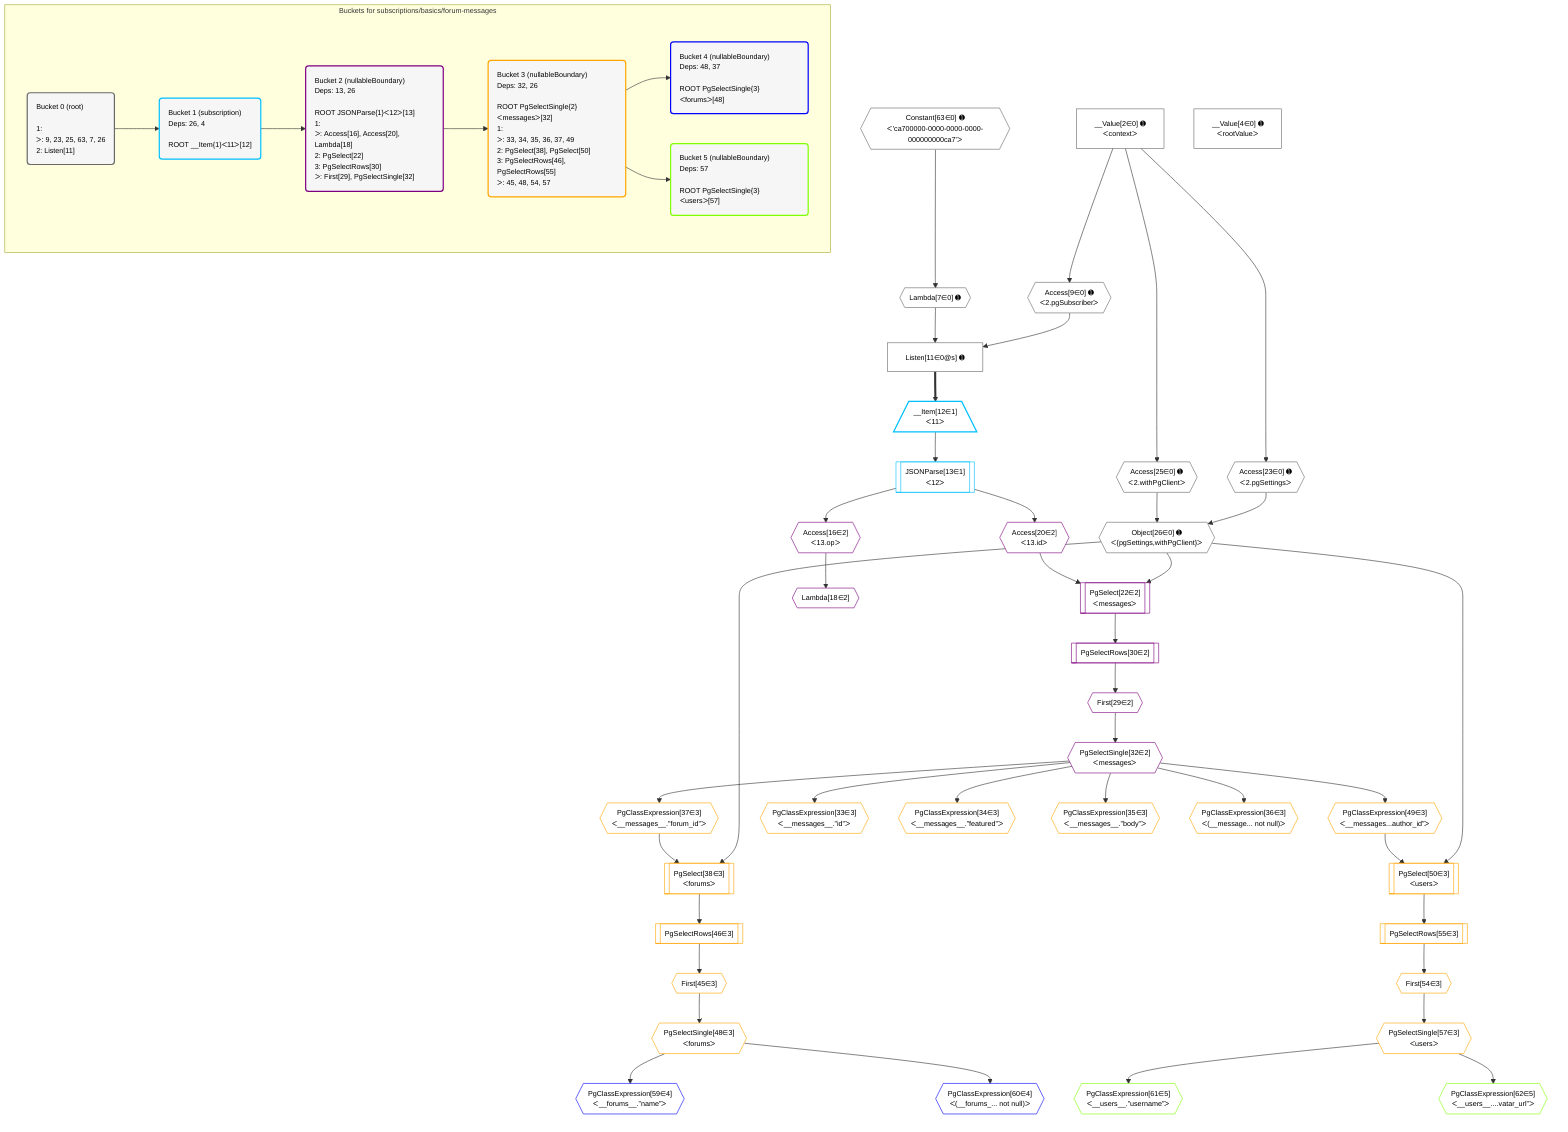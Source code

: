 %%{init: {'themeVariables': { 'fontSize': '12px'}}}%%
graph TD
    classDef path fill:#eee,stroke:#000,color:#000
    classDef plan fill:#fff,stroke-width:1px,color:#000
    classDef itemplan fill:#fff,stroke-width:2px,color:#000
    classDef unbatchedplan fill:#dff,stroke-width:1px,color:#000
    classDef sideeffectplan fill:#fcc,stroke-width:2px,color:#000
    classDef bucket fill:#f6f6f6,color:#000,stroke-width:2px,text-align:left

    subgraph "Buckets for subscriptions/basics/forum-messages"
    Bucket0("Bucket 0 (root)<br /><br />1: <br />ᐳ: 9, 23, 25, 63, 7, 26<br />2: Listen[11]"):::bucket
    Bucket1("Bucket 1 (subscription)<br />Deps: 26, 4<br /><br />ROOT __Item{1}ᐸ11ᐳ[12]"):::bucket
    Bucket2("Bucket 2 (nullableBoundary)<br />Deps: 13, 26<br /><br />ROOT JSONParse{1}ᐸ12ᐳ[13]<br />1: <br />ᐳ: Access[16], Access[20], Lambda[18]<br />2: PgSelect[22]<br />3: PgSelectRows[30]<br />ᐳ: First[29], PgSelectSingle[32]"):::bucket
    Bucket3("Bucket 3 (nullableBoundary)<br />Deps: 32, 26<br /><br />ROOT PgSelectSingle{2}ᐸmessagesᐳ[32]<br />1: <br />ᐳ: 33, 34, 35, 36, 37, 49<br />2: PgSelect[38], PgSelect[50]<br />3: PgSelectRows[46], PgSelectRows[55]<br />ᐳ: 45, 48, 54, 57"):::bucket
    Bucket4("Bucket 4 (nullableBoundary)<br />Deps: 48, 37<br /><br />ROOT PgSelectSingle{3}ᐸforumsᐳ[48]"):::bucket
    Bucket5("Bucket 5 (nullableBoundary)<br />Deps: 57<br /><br />ROOT PgSelectSingle{3}ᐸusersᐳ[57]"):::bucket
    end
    Bucket0 --> Bucket1
    Bucket1 --> Bucket2
    Bucket2 --> Bucket3
    Bucket3 --> Bucket4 & Bucket5

    %% plan dependencies
    Listen11["Listen[11∈0@s] ➊"]:::plan
    Access9{{"Access[9∈0] ➊<br />ᐸ2.pgSubscriberᐳ"}}:::plan
    Lambda7{{"Lambda[7∈0] ➊"}}:::plan
    Access9 & Lambda7 --> Listen11
    Object26{{"Object[26∈0] ➊<br />ᐸ{pgSettings,withPgClient}ᐳ"}}:::plan
    Access23{{"Access[23∈0] ➊<br />ᐸ2.pgSettingsᐳ"}}:::plan
    Access25{{"Access[25∈0] ➊<br />ᐸ2.withPgClientᐳ"}}:::plan
    Access23 & Access25 --> Object26
    Constant63{{"Constant[63∈0] ➊<br />ᐸ'ca700000-0000-0000-0000-000000000ca7'ᐳ"}}:::plan
    Constant63 --> Lambda7
    __Value2["__Value[2∈0] ➊<br />ᐸcontextᐳ"]:::plan
    __Value2 --> Access9
    __Value2 --> Access23
    __Value2 --> Access25
    __Value4["__Value[4∈0] ➊<br />ᐸrootValueᐳ"]:::plan
    __Item12[/"__Item[12∈1]<br />ᐸ11ᐳ"\]:::itemplan
    Listen11 ==> __Item12
    JSONParse13[["JSONParse[13∈1]<br />ᐸ12ᐳ"]]:::plan
    __Item12 --> JSONParse13
    PgSelect22[["PgSelect[22∈2]<br />ᐸmessagesᐳ"]]:::plan
    Access20{{"Access[20∈2]<br />ᐸ13.idᐳ"}}:::plan
    Object26 & Access20 --> PgSelect22
    Access16{{"Access[16∈2]<br />ᐸ13.opᐳ"}}:::plan
    JSONParse13 --> Access16
    Lambda18{{"Lambda[18∈2]"}}:::plan
    Access16 --> Lambda18
    JSONParse13 --> Access20
    First29{{"First[29∈2]"}}:::plan
    PgSelectRows30[["PgSelectRows[30∈2]"]]:::plan
    PgSelectRows30 --> First29
    PgSelect22 --> PgSelectRows30
    PgSelectSingle32{{"PgSelectSingle[32∈2]<br />ᐸmessagesᐳ"}}:::plan
    First29 --> PgSelectSingle32
    PgSelect38[["PgSelect[38∈3]<br />ᐸforumsᐳ"]]:::plan
    PgClassExpression37{{"PgClassExpression[37∈3]<br />ᐸ__messages__.”forum_id”ᐳ"}}:::plan
    Object26 & PgClassExpression37 --> PgSelect38
    PgSelect50[["PgSelect[50∈3]<br />ᐸusersᐳ"]]:::plan
    PgClassExpression49{{"PgClassExpression[49∈3]<br />ᐸ__messages...author_id”ᐳ"}}:::plan
    Object26 & PgClassExpression49 --> PgSelect50
    PgClassExpression33{{"PgClassExpression[33∈3]<br />ᐸ__messages__.”id”ᐳ"}}:::plan
    PgSelectSingle32 --> PgClassExpression33
    PgClassExpression34{{"PgClassExpression[34∈3]<br />ᐸ__messages__.”featured”ᐳ"}}:::plan
    PgSelectSingle32 --> PgClassExpression34
    PgClassExpression35{{"PgClassExpression[35∈3]<br />ᐸ__messages__.”body”ᐳ"}}:::plan
    PgSelectSingle32 --> PgClassExpression35
    PgClassExpression36{{"PgClassExpression[36∈3]<br />ᐸ(__message... not null)ᐳ"}}:::plan
    PgSelectSingle32 --> PgClassExpression36
    PgSelectSingle32 --> PgClassExpression37
    First45{{"First[45∈3]"}}:::plan
    PgSelectRows46[["PgSelectRows[46∈3]"]]:::plan
    PgSelectRows46 --> First45
    PgSelect38 --> PgSelectRows46
    PgSelectSingle48{{"PgSelectSingle[48∈3]<br />ᐸforumsᐳ"}}:::plan
    First45 --> PgSelectSingle48
    PgSelectSingle32 --> PgClassExpression49
    First54{{"First[54∈3]"}}:::plan
    PgSelectRows55[["PgSelectRows[55∈3]"]]:::plan
    PgSelectRows55 --> First54
    PgSelect50 --> PgSelectRows55
    PgSelectSingle57{{"PgSelectSingle[57∈3]<br />ᐸusersᐳ"}}:::plan
    First54 --> PgSelectSingle57
    PgClassExpression59{{"PgClassExpression[59∈4]<br />ᐸ__forums__.”name”ᐳ"}}:::plan
    PgSelectSingle48 --> PgClassExpression59
    PgClassExpression60{{"PgClassExpression[60∈4]<br />ᐸ(__forums_... not null)ᐳ"}}:::plan
    PgSelectSingle48 --> PgClassExpression60
    PgClassExpression61{{"PgClassExpression[61∈5]<br />ᐸ__users__.”username”ᐳ"}}:::plan
    PgSelectSingle57 --> PgClassExpression61
    PgClassExpression62{{"PgClassExpression[62∈5]<br />ᐸ__users__....vatar_url”ᐳ"}}:::plan
    PgSelectSingle57 --> PgClassExpression62

    %% define steps
    classDef bucket0 stroke:#696969
    class Bucket0,__Value2,__Value4,Lambda7,Access9,Listen11,Access23,Access25,Object26,Constant63 bucket0
    classDef bucket1 stroke:#00bfff
    class Bucket1,__Item12,JSONParse13 bucket1
    classDef bucket2 stroke:#7f007f
    class Bucket2,Access16,Lambda18,Access20,PgSelect22,First29,PgSelectRows30,PgSelectSingle32 bucket2
    classDef bucket3 stroke:#ffa500
    class Bucket3,PgClassExpression33,PgClassExpression34,PgClassExpression35,PgClassExpression36,PgClassExpression37,PgSelect38,First45,PgSelectRows46,PgSelectSingle48,PgClassExpression49,PgSelect50,First54,PgSelectRows55,PgSelectSingle57 bucket3
    classDef bucket4 stroke:#0000ff
    class Bucket4,PgClassExpression59,PgClassExpression60 bucket4
    classDef bucket5 stroke:#7fff00
    class Bucket5,PgClassExpression61,PgClassExpression62 bucket5
